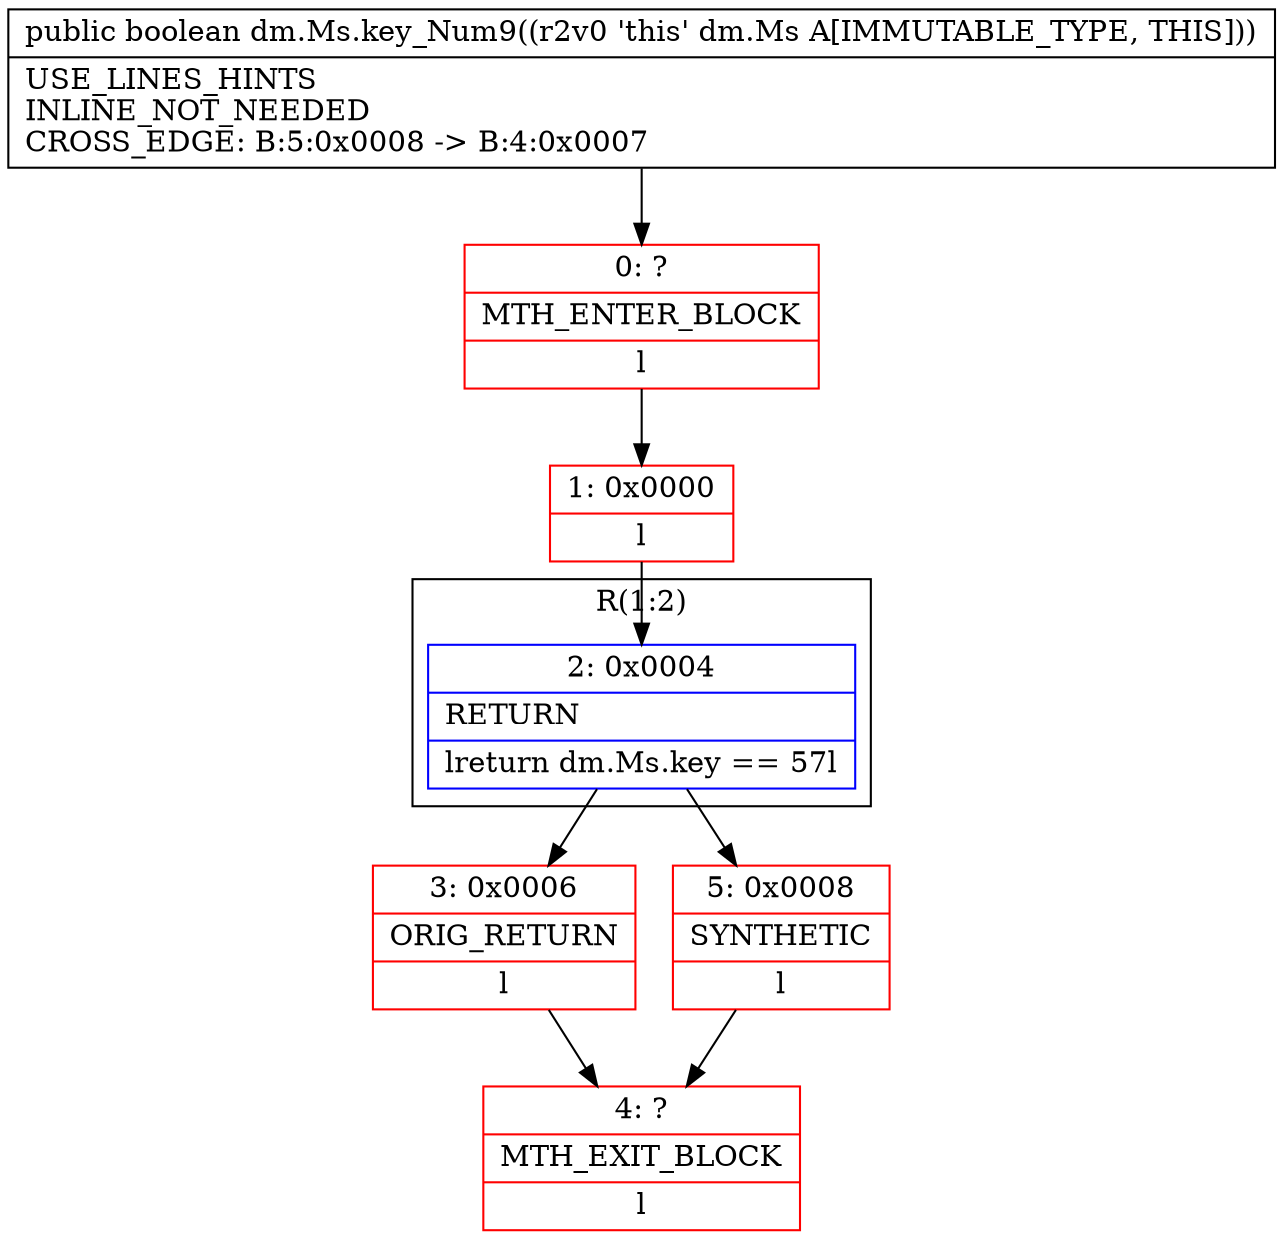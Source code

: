 digraph "CFG fordm.Ms.key_Num9()Z" {
subgraph cluster_Region_1741690923 {
label = "R(1:2)";
node [shape=record,color=blue];
Node_2 [shape=record,label="{2\:\ 0x0004|RETURN\l|lreturn dm.Ms.key == 57l}"];
}
Node_0 [shape=record,color=red,label="{0\:\ ?|MTH_ENTER_BLOCK\l|l}"];
Node_1 [shape=record,color=red,label="{1\:\ 0x0000|l}"];
Node_3 [shape=record,color=red,label="{3\:\ 0x0006|ORIG_RETURN\l|l}"];
Node_4 [shape=record,color=red,label="{4\:\ ?|MTH_EXIT_BLOCK\l|l}"];
Node_5 [shape=record,color=red,label="{5\:\ 0x0008|SYNTHETIC\l|l}"];
MethodNode[shape=record,label="{public boolean dm.Ms.key_Num9((r2v0 'this' dm.Ms A[IMMUTABLE_TYPE, THIS]))  | USE_LINES_HINTS\lINLINE_NOT_NEEDED\lCROSS_EDGE: B:5:0x0008 \-\> B:4:0x0007\l}"];
MethodNode -> Node_0;
Node_2 -> Node_3;
Node_2 -> Node_5;
Node_0 -> Node_1;
Node_1 -> Node_2;
Node_3 -> Node_4;
Node_5 -> Node_4;
}


